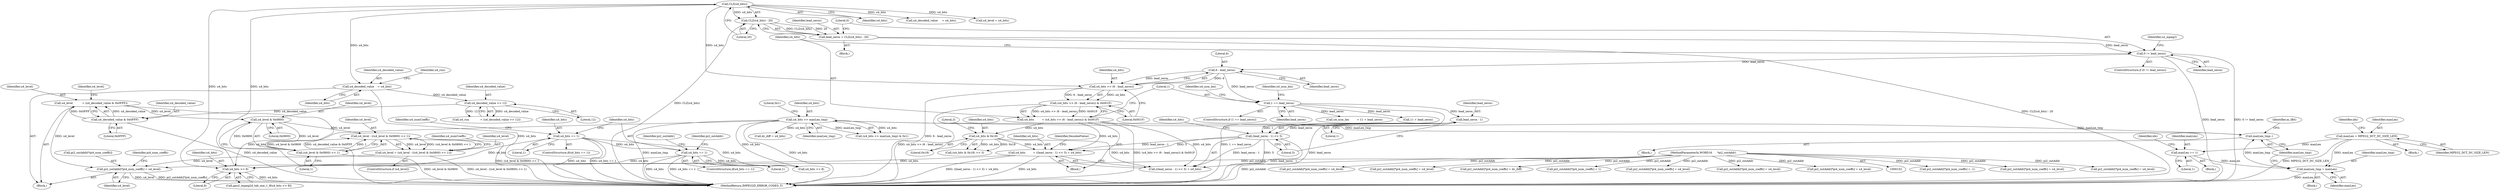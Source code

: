 digraph "0_Android_8b4ed5a23175b7ffa56eea4678db7287f825e985@array" {
"1000636" [label="(Call,pi2_outAddr[*pi4_num_coeffs] = u4_level)"];
"1000610" [label="(Call,u4_level = (u4_level - ((u4_level & 0x0800) << 1)))"];
"1000612" [label="(Call,u4_level - ((u4_level & 0x0800) << 1))"];
"1000615" [label="(Call,u4_level & 0x0800)"];
"1000603" [label="(Call,u4_level           = (u4_decoded_value & 0x0FFF))"];
"1000605" [label="(Call,u4_decoded_value & 0x0FFF)"];
"1000600" [label="(Call,u4_decoded_value >> 12)"];
"1000595" [label="(Call,u4_decoded_value    = u4_bits)"];
"1000492" [label="(Call,CLZ(u4_bits))"];
"1000425" [label="(Call,u4_bits >> 8)"];
"1000343" [label="(Call,u4_bits == 1)"];
"1000338" [label="(Call,u4_bits == 1)"];
"1000533" [label="(Call,u4_bits         = ((lead_zeros - 1) << 5) + u4_bits)"];
"1000536" [label="(Call,(lead_zeros - 1) << 5)"];
"1000537" [label="(Call,lead_zeros - 1)"];
"1000510" [label="(Call,1 == lead_zeros)"];
"1000505" [label="(Call,6 - lead_zeros)"];
"1000496" [label="(Call,0 != lead_zeros)"];
"1000489" [label="(Call,lead_zeros = CLZ(u4_bits) - 20)"];
"1000491" [label="(Call,CLZ(u4_bits) - 20)"];
"1000519" [label="(Call,u4_bits & 0x18)"];
"1000500" [label="(Call,u4_bits         = (u4_bits >> (6 - lead_zeros)) & 0x001F)"];
"1000502" [label="(Call,(u4_bits >> (6 - lead_zeros)) & 0x001F)"];
"1000503" [label="(Call,u4_bits >> (6 - lead_zeros))"];
"1000251" [label="(Call,u4_bits >> maxLen_tmp)"];
"1000244" [label="(Call,maxLen_tmp--)"];
"1000238" [label="(Call,maxLen_tmp = maxLen)"];
"1000216" [label="(Call,maxLen = MPEG2_DCT_DC_SIZE_LEN)"];
"1000227" [label="(Call,maxLen += 1)"];
"1000614" [label="(Call,(u4_level & 0x0800) << 1)"];
"1000154" [label="(MethodParameterIn,WORD16      *pi2_outAddr)"];
"1000533" [label="(Call,u4_bits         = ((lead_zeros - 1) << 5) + u4_bits)"];
"1000339" [label="(Identifier,u4_bits)"];
"1000541" [label="(Identifier,u4_bits)"];
"1000347" [label="(Call,pi2_outAddr[*pi4_num_coeffs] = -1)"];
"1000539" [label="(Literal,1)"];
"1000499" [label="(Block,)"];
"1000641" [label="(Identifier,u4_level)"];
"1000595" [label="(Call,u4_decoded_value    = u4_bits)"];
"1000506" [label="(Literal,6)"];
"1000495" [label="(ControlStructure,if (0 != lead_zeros))"];
"1000488" [label="(Block,)"];
"1000515" [label="(Identifier,u4_sym_len)"];
"1000620" [label="(Identifier,u4_numCoeffs)"];
"1000603" [label="(Call,u4_level           = (u4_decoded_value & 0x0FFF))"];
"1000216" [label="(Call,maxLen = MPEG2_DCT_DC_SIZE_LEN)"];
"1000750" [label="(Call,u4_bits >> 8)"];
"1000489" [label="(Call,lead_zeros = CLZ(u4_bits) - 20)"];
"1000239" [label="(Identifier,maxLen_tmp)"];
"1000252" [label="(Identifier,u4_bits)"];
"1000596" [label="(Identifier,u4_decoded_value)"];
"1000503" [label="(Call,u4_bits >> (6 - lead_zeros))"];
"1000530" [label="(Call,11 + lead_zeros)"];
"1000247" [label="(Identifier,m_iBit)"];
"1000217" [label="(Identifier,maxLen)"];
"1000511" [label="(Literal,1)"];
"1000343" [label="(Call,u4_bits == 1)"];
"1000220" [label="(Identifier,idx)"];
"1000467" [label="(Call,pi2_outAddr[*pi4_num_coeffs] = u4_level)"];
"1000891" [label="(Call,pi2_outAddr[*pi4_num_coeffs] = u4_level)"];
"1000243" [label="(Block,)"];
"1000602" [label="(Literal,12)"];
"1000636" [label="(Call,pi2_outAddr[*pi4_num_coeffs] = u4_level)"];
"1000512" [label="(Identifier,lead_zeros)"];
"1000508" [label="(Literal,0x001F)"];
"1000427" [label="(Literal,8)"];
"1000614" [label="(Call,(u4_level & 0x0800) << 1)"];
"1000522" [label="(Literal,3)"];
"1000616" [label="(Identifier,u4_level)"];
"1000491" [label="(Call,CLZ(u4_bits) - 20)"];
"1000706" [label="(Call,pi2_outAddr[*pi4_num_coeffs] = u4_level)"];
"1000240" [label="(Identifier,maxLen)"];
"1000494" [label="(Literal,20)"];
"1000950" [label="(Call,pi2_outAddr[*pi4_num_coeffs] = u4_level)"];
"1000598" [label="(Call,u4_run             = (u4_decoded_value >> 12))"];
"1000518" [label="(Call,(u4_bits & 0x18) >> 3)"];
"1000493" [label="(Identifier,u4_bits)"];
"1000536" [label="(Call,(lead_zeros - 1) << 5)"];
"1000278" [label="(Call,dc_diff = u4_bits)"];
"1000519" [label="(Call,u4_bits & 0x18)"];
"1000597" [label="(Identifier,u4_bits)"];
"1000231" [label="(Identifier,idx)"];
"1000502" [label="(Call,(u4_bits >> (6 - lead_zeros)) & 0x001F)"];
"1000520" [label="(Identifier,u4_bits)"];
"1000650" [label="(Call,u4_decoded_value     = u4_bits)"];
"1000229" [label="(Literal,1)"];
"1000612" [label="(Call,u4_level - ((u4_level & 0x0800) << 1))"];
"1000303" [label="(Call,pi2_outAddr[*pi4_num_coeffs] = dc_diff)"];
"1000613" [label="(Identifier,u4_level)"];
"1000356" [label="(Call,pi2_outAddr[*pi4_num_coeffs] = 1)"];
"1000344" [label="(Identifier,u4_bits)"];
"1000589" [label="(Identifier,u2_mpeg2)"];
"1000599" [label="(Identifier,u4_run)"];
"1000501" [label="(Identifier,u4_bits)"];
"1000577" [label="(Call,pi2_outAddr[*pi4_num_coeffs] = u4_level)"];
"1000218" [label="(Identifier,MPEG2_DCT_DC_SIZE_LEN)"];
"1000600" [label="(Call,u4_decoded_value >> 12)"];
"1000617" [label="(Literal,0x0800)"];
"1000338" [label="(Call,u4_bits == 1)"];
"1000604" [label="(Identifier,u4_level)"];
"1000498" [label="(Identifier,lead_zeros)"];
"1000610" [label="(Call,u4_level = (u4_level - ((u4_level & 0x0800) << 1)))"];
"1000500" [label="(Call,u4_bits         = (u4_bits >> (6 - lead_zeros)) & 0x001F)"];
"1000425" [label="(Call,u4_bits >> 8)"];
"1000426" [label="(Identifier,u4_bits)"];
"1000637" [label="(Call,pi2_outAddr[*pi4_num_coeffs])"];
"1000591" [label="(Block,)"];
"1000540" [label="(Literal,5)"];
"1000537" [label="(Call,lead_zeros - 1)"];
"1000507" [label="(Identifier,lead_zeros)"];
"1000609" [label="(Identifier,u4_level)"];
"1000529" [label="(Identifier,u4_sym_len)"];
"1000606" [label="(Identifier,u4_decoded_value)"];
"1000505" [label="(Call,6 - lead_zeros)"];
"1000253" [label="(Identifier,maxLen_tmp)"];
"1000250" [label="(Call,(u4_bits >> maxLen_tmp) & 0x1)"];
"1000245" [label="(Identifier,maxLen_tmp)"];
"1000607" [label="(Literal,0x0FFF)"];
"1000538" [label="(Identifier,lead_zeros)"];
"1000611" [label="(Identifier,u4_level)"];
"1000601" [label="(Identifier,u4_decoded_value)"];
"1000644" [label="(Identifier,pi4_num_coeffs)"];
"1000232" [label="(Block,)"];
"1000535" [label="(Call,((lead_zeros - 1) << 5) + u4_bits)"];
"1000154" [label="(MethodParameterIn,WORD16      *pi2_outAddr)"];
"1000492" [label="(Call,CLZ(u4_bits))"];
"1000349" [label="(Identifier,pi2_outAddr)"];
"1000605" [label="(Call,u4_decoded_value & 0x0FFF)"];
"1000504" [label="(Identifier,u4_bits)"];
"1000227" [label="(Call,maxLen += 1)"];
"1000679" [label="(Call,u4_level = u4_bits)"];
"1000543" [label="(Identifier,DecodedValue)"];
"1000211" [label="(Block,)"];
"1001064" [label="(MethodReturn,IMPEG2D_ERROR_CODES_T)"];
"1000238" [label="(Call,maxLen_tmp = maxLen)"];
"1000226" [label="(Block,)"];
"1000615" [label="(Call,u4_level & 0x0800)"];
"1000340" [label="(Literal,1)"];
"1000509" [label="(ControlStructure,if (1 == lead_zeros))"];
"1000608" [label="(ControlStructure,if (u4_level))"];
"1001020" [label="(Call,pi2_outAddr[*pi4_num_coeffs] = u4_level)"];
"1000251" [label="(Call,u4_bits >> maxLen_tmp)"];
"1000254" [label="(Literal,0x1)"];
"1000794" [label="(Call,pi2_outAddr[*pi4_num_coeffs] = u4_level)"];
"1000496" [label="(Call,0 != lead_zeros)"];
"1000521" [label="(Literal,0x18)"];
"1000337" [label="(ControlStructure,if(u4_bits == 1))"];
"1000497" [label="(Literal,0)"];
"1000385" [label="(Identifier,u4_numCoeffs)"];
"1000244" [label="(Call,maxLen_tmp--)"];
"1000490" [label="(Identifier,lead_zeros)"];
"1000358" [label="(Identifier,pi2_outAddr)"];
"1000345" [label="(Literal,1)"];
"1000534" [label="(Identifier,u4_bits)"];
"1000423" [label="(Call,gau2_impeg2d_tab_one_1_9[u4_bits >> 8])"];
"1000618" [label="(Literal,1)"];
"1000510" [label="(Call,1 == lead_zeros)"];
"1000528" [label="(Call,u4_sym_len         = 11 + lead_zeros)"];
"1000342" [label="(ControlStructure,if(u4_bits == 1))"];
"1000228" [label="(Identifier,maxLen)"];
"1000636" -> "1000591"  [label="AST: "];
"1000636" -> "1000641"  [label="CFG: "];
"1000637" -> "1000636"  [label="AST: "];
"1000641" -> "1000636"  [label="AST: "];
"1000644" -> "1000636"  [label="CFG: "];
"1000636" -> "1001064"  [label="DDG: u4_level"];
"1000636" -> "1001064"  [label="DDG: pi2_outAddr[*pi4_num_coeffs]"];
"1000610" -> "1000636"  [label="DDG: u4_level"];
"1000603" -> "1000636"  [label="DDG: u4_level"];
"1000154" -> "1000636"  [label="DDG: pi2_outAddr"];
"1000610" -> "1000608"  [label="AST: "];
"1000610" -> "1000612"  [label="CFG: "];
"1000611" -> "1000610"  [label="AST: "];
"1000612" -> "1000610"  [label="AST: "];
"1000620" -> "1000610"  [label="CFG: "];
"1000610" -> "1001064"  [label="DDG: u4_level - ((u4_level & 0x0800) << 1)"];
"1000612" -> "1000610"  [label="DDG: u4_level"];
"1000612" -> "1000610"  [label="DDG: (u4_level & 0x0800) << 1"];
"1000612" -> "1000614"  [label="CFG: "];
"1000613" -> "1000612"  [label="AST: "];
"1000614" -> "1000612"  [label="AST: "];
"1000612" -> "1001064"  [label="DDG: (u4_level & 0x0800) << 1"];
"1000615" -> "1000612"  [label="DDG: u4_level"];
"1000614" -> "1000612"  [label="DDG: u4_level & 0x0800"];
"1000614" -> "1000612"  [label="DDG: 1"];
"1000615" -> "1000614"  [label="AST: "];
"1000615" -> "1000617"  [label="CFG: "];
"1000616" -> "1000615"  [label="AST: "];
"1000617" -> "1000615"  [label="AST: "];
"1000618" -> "1000615"  [label="CFG: "];
"1000615" -> "1000614"  [label="DDG: u4_level"];
"1000615" -> "1000614"  [label="DDG: 0x0800"];
"1000603" -> "1000615"  [label="DDG: u4_level"];
"1000603" -> "1000591"  [label="AST: "];
"1000603" -> "1000605"  [label="CFG: "];
"1000604" -> "1000603"  [label="AST: "];
"1000605" -> "1000603"  [label="AST: "];
"1000609" -> "1000603"  [label="CFG: "];
"1000603" -> "1001064"  [label="DDG: u4_decoded_value & 0x0FFF"];
"1000605" -> "1000603"  [label="DDG: u4_decoded_value"];
"1000605" -> "1000603"  [label="DDG: 0x0FFF"];
"1000605" -> "1000607"  [label="CFG: "];
"1000606" -> "1000605"  [label="AST: "];
"1000607" -> "1000605"  [label="AST: "];
"1000605" -> "1001064"  [label="DDG: u4_decoded_value"];
"1000600" -> "1000605"  [label="DDG: u4_decoded_value"];
"1000600" -> "1000598"  [label="AST: "];
"1000600" -> "1000602"  [label="CFG: "];
"1000601" -> "1000600"  [label="AST: "];
"1000602" -> "1000600"  [label="AST: "];
"1000598" -> "1000600"  [label="CFG: "];
"1000600" -> "1000598"  [label="DDG: u4_decoded_value"];
"1000600" -> "1000598"  [label="DDG: 12"];
"1000595" -> "1000600"  [label="DDG: u4_decoded_value"];
"1000595" -> "1000591"  [label="AST: "];
"1000595" -> "1000597"  [label="CFG: "];
"1000596" -> "1000595"  [label="AST: "];
"1000597" -> "1000595"  [label="AST: "];
"1000599" -> "1000595"  [label="CFG: "];
"1000595" -> "1001064"  [label="DDG: u4_bits"];
"1000492" -> "1000595"  [label="DDG: u4_bits"];
"1000492" -> "1000491"  [label="AST: "];
"1000492" -> "1000493"  [label="CFG: "];
"1000493" -> "1000492"  [label="AST: "];
"1000494" -> "1000492"  [label="CFG: "];
"1000492" -> "1000425"  [label="DDG: u4_bits"];
"1000492" -> "1000491"  [label="DDG: u4_bits"];
"1000425" -> "1000492"  [label="DDG: u4_bits"];
"1000492" -> "1000503"  [label="DDG: u4_bits"];
"1000492" -> "1000650"  [label="DDG: u4_bits"];
"1000492" -> "1000679"  [label="DDG: u4_bits"];
"1000425" -> "1000423"  [label="AST: "];
"1000425" -> "1000427"  [label="CFG: "];
"1000426" -> "1000425"  [label="AST: "];
"1000427" -> "1000425"  [label="AST: "];
"1000423" -> "1000425"  [label="CFG: "];
"1000425" -> "1001064"  [label="DDG: u4_bits"];
"1000343" -> "1000425"  [label="DDG: u4_bits"];
"1000533" -> "1000425"  [label="DDG: u4_bits"];
"1000338" -> "1000425"  [label="DDG: u4_bits"];
"1000251" -> "1000425"  [label="DDG: u4_bits"];
"1000343" -> "1000342"  [label="AST: "];
"1000343" -> "1000345"  [label="CFG: "];
"1000344" -> "1000343"  [label="AST: "];
"1000345" -> "1000343"  [label="AST: "];
"1000349" -> "1000343"  [label="CFG: "];
"1000358" -> "1000343"  [label="CFG: "];
"1000343" -> "1001064"  [label="DDG: u4_bits"];
"1000343" -> "1001064"  [label="DDG: u4_bits == 1"];
"1000338" -> "1000343"  [label="DDG: u4_bits"];
"1000343" -> "1000750"  [label="DDG: u4_bits"];
"1000338" -> "1000337"  [label="AST: "];
"1000338" -> "1000340"  [label="CFG: "];
"1000339" -> "1000338"  [label="AST: "];
"1000340" -> "1000338"  [label="AST: "];
"1000344" -> "1000338"  [label="CFG: "];
"1000385" -> "1000338"  [label="CFG: "];
"1000338" -> "1001064"  [label="DDG: u4_bits"];
"1000338" -> "1001064"  [label="DDG: u4_bits == 1"];
"1000338" -> "1000750"  [label="DDG: u4_bits"];
"1000533" -> "1000499"  [label="AST: "];
"1000533" -> "1000535"  [label="CFG: "];
"1000534" -> "1000533"  [label="AST: "];
"1000535" -> "1000533"  [label="AST: "];
"1000543" -> "1000533"  [label="CFG: "];
"1000533" -> "1001064"  [label="DDG: u4_bits"];
"1000533" -> "1001064"  [label="DDG: ((lead_zeros - 1) << 5) + u4_bits"];
"1000536" -> "1000533"  [label="DDG: lead_zeros - 1"];
"1000536" -> "1000533"  [label="DDG: 5"];
"1000519" -> "1000533"  [label="DDG: u4_bits"];
"1000500" -> "1000533"  [label="DDG: u4_bits"];
"1000536" -> "1000535"  [label="AST: "];
"1000536" -> "1000540"  [label="CFG: "];
"1000537" -> "1000536"  [label="AST: "];
"1000540" -> "1000536"  [label="AST: "];
"1000541" -> "1000536"  [label="CFG: "];
"1000536" -> "1001064"  [label="DDG: lead_zeros - 1"];
"1000536" -> "1000535"  [label="DDG: lead_zeros - 1"];
"1000536" -> "1000535"  [label="DDG: 5"];
"1000537" -> "1000536"  [label="DDG: lead_zeros"];
"1000537" -> "1000536"  [label="DDG: 1"];
"1000537" -> "1000539"  [label="CFG: "];
"1000538" -> "1000537"  [label="AST: "];
"1000539" -> "1000537"  [label="AST: "];
"1000540" -> "1000537"  [label="CFG: "];
"1000537" -> "1001064"  [label="DDG: lead_zeros"];
"1000510" -> "1000537"  [label="DDG: lead_zeros"];
"1000510" -> "1000509"  [label="AST: "];
"1000510" -> "1000512"  [label="CFG: "];
"1000511" -> "1000510"  [label="AST: "];
"1000512" -> "1000510"  [label="AST: "];
"1000515" -> "1000510"  [label="CFG: "];
"1000529" -> "1000510"  [label="CFG: "];
"1000510" -> "1001064"  [label="DDG: 1 == lead_zeros"];
"1000505" -> "1000510"  [label="DDG: lead_zeros"];
"1000510" -> "1000528"  [label="DDG: lead_zeros"];
"1000510" -> "1000530"  [label="DDG: lead_zeros"];
"1000505" -> "1000503"  [label="AST: "];
"1000505" -> "1000507"  [label="CFG: "];
"1000506" -> "1000505"  [label="AST: "];
"1000507" -> "1000505"  [label="AST: "];
"1000503" -> "1000505"  [label="CFG: "];
"1000505" -> "1000503"  [label="DDG: 6"];
"1000505" -> "1000503"  [label="DDG: lead_zeros"];
"1000496" -> "1000505"  [label="DDG: lead_zeros"];
"1000496" -> "1000495"  [label="AST: "];
"1000496" -> "1000498"  [label="CFG: "];
"1000497" -> "1000496"  [label="AST: "];
"1000498" -> "1000496"  [label="AST: "];
"1000501" -> "1000496"  [label="CFG: "];
"1000589" -> "1000496"  [label="CFG: "];
"1000496" -> "1001064"  [label="DDG: 0 != lead_zeros"];
"1000496" -> "1001064"  [label="DDG: lead_zeros"];
"1000489" -> "1000496"  [label="DDG: lead_zeros"];
"1000489" -> "1000488"  [label="AST: "];
"1000489" -> "1000491"  [label="CFG: "];
"1000490" -> "1000489"  [label="AST: "];
"1000491" -> "1000489"  [label="AST: "];
"1000497" -> "1000489"  [label="CFG: "];
"1000489" -> "1001064"  [label="DDG: CLZ(u4_bits) - 20"];
"1000491" -> "1000489"  [label="DDG: CLZ(u4_bits)"];
"1000491" -> "1000489"  [label="DDG: 20"];
"1000491" -> "1000494"  [label="CFG: "];
"1000494" -> "1000491"  [label="AST: "];
"1000491" -> "1001064"  [label="DDG: CLZ(u4_bits)"];
"1000519" -> "1000518"  [label="AST: "];
"1000519" -> "1000521"  [label="CFG: "];
"1000520" -> "1000519"  [label="AST: "];
"1000521" -> "1000519"  [label="AST: "];
"1000522" -> "1000519"  [label="CFG: "];
"1000519" -> "1000518"  [label="DDG: u4_bits"];
"1000519" -> "1000518"  [label="DDG: 0x18"];
"1000500" -> "1000519"  [label="DDG: u4_bits"];
"1000519" -> "1000535"  [label="DDG: u4_bits"];
"1000500" -> "1000499"  [label="AST: "];
"1000500" -> "1000502"  [label="CFG: "];
"1000501" -> "1000500"  [label="AST: "];
"1000502" -> "1000500"  [label="AST: "];
"1000511" -> "1000500"  [label="CFG: "];
"1000500" -> "1001064"  [label="DDG: (u4_bits >> (6 - lead_zeros)) & 0x001F"];
"1000502" -> "1000500"  [label="DDG: u4_bits >> (6 - lead_zeros)"];
"1000502" -> "1000500"  [label="DDG: 0x001F"];
"1000500" -> "1000535"  [label="DDG: u4_bits"];
"1000502" -> "1000508"  [label="CFG: "];
"1000503" -> "1000502"  [label="AST: "];
"1000508" -> "1000502"  [label="AST: "];
"1000502" -> "1001064"  [label="DDG: u4_bits >> (6 - lead_zeros)"];
"1000503" -> "1000502"  [label="DDG: u4_bits"];
"1000503" -> "1000502"  [label="DDG: 6 - lead_zeros"];
"1000504" -> "1000503"  [label="AST: "];
"1000508" -> "1000503"  [label="CFG: "];
"1000503" -> "1001064"  [label="DDG: 6 - lead_zeros"];
"1000251" -> "1000250"  [label="AST: "];
"1000251" -> "1000253"  [label="CFG: "];
"1000252" -> "1000251"  [label="AST: "];
"1000253" -> "1000251"  [label="AST: "];
"1000254" -> "1000251"  [label="CFG: "];
"1000251" -> "1001064"  [label="DDG: maxLen_tmp"];
"1000251" -> "1001064"  [label="DDG: u4_bits"];
"1000251" -> "1000244"  [label="DDG: maxLen_tmp"];
"1000251" -> "1000250"  [label="DDG: u4_bits"];
"1000251" -> "1000250"  [label="DDG: maxLen_tmp"];
"1000244" -> "1000251"  [label="DDG: maxLen_tmp"];
"1000251" -> "1000278"  [label="DDG: u4_bits"];
"1000251" -> "1000750"  [label="DDG: u4_bits"];
"1000244" -> "1000243"  [label="AST: "];
"1000244" -> "1000245"  [label="CFG: "];
"1000245" -> "1000244"  [label="AST: "];
"1000247" -> "1000244"  [label="CFG: "];
"1000238" -> "1000244"  [label="DDG: maxLen_tmp"];
"1000238" -> "1000232"  [label="AST: "];
"1000238" -> "1000240"  [label="CFG: "];
"1000239" -> "1000238"  [label="AST: "];
"1000240" -> "1000238"  [label="AST: "];
"1000245" -> "1000238"  [label="CFG: "];
"1000238" -> "1001064"  [label="DDG: maxLen"];
"1000216" -> "1000238"  [label="DDG: maxLen"];
"1000227" -> "1000238"  [label="DDG: maxLen"];
"1000216" -> "1000211"  [label="AST: "];
"1000216" -> "1000218"  [label="CFG: "];
"1000217" -> "1000216"  [label="AST: "];
"1000218" -> "1000216"  [label="AST: "];
"1000220" -> "1000216"  [label="CFG: "];
"1000216" -> "1001064"  [label="DDG: MPEG2_DCT_DC_SIZE_LEN"];
"1000216" -> "1000227"  [label="DDG: maxLen"];
"1000227" -> "1000226"  [label="AST: "];
"1000227" -> "1000229"  [label="CFG: "];
"1000228" -> "1000227"  [label="AST: "];
"1000229" -> "1000227"  [label="AST: "];
"1000231" -> "1000227"  [label="CFG: "];
"1000614" -> "1000618"  [label="CFG: "];
"1000618" -> "1000614"  [label="AST: "];
"1000614" -> "1001064"  [label="DDG: u4_level & 0x0800"];
"1000154" -> "1000152"  [label="AST: "];
"1000154" -> "1001064"  [label="DDG: pi2_outAddr"];
"1000154" -> "1000303"  [label="DDG: pi2_outAddr"];
"1000154" -> "1000347"  [label="DDG: pi2_outAddr"];
"1000154" -> "1000356"  [label="DDG: pi2_outAddr"];
"1000154" -> "1000467"  [label="DDG: pi2_outAddr"];
"1000154" -> "1000577"  [label="DDG: pi2_outAddr"];
"1000154" -> "1000706"  [label="DDG: pi2_outAddr"];
"1000154" -> "1000794"  [label="DDG: pi2_outAddr"];
"1000154" -> "1000891"  [label="DDG: pi2_outAddr"];
"1000154" -> "1000950"  [label="DDG: pi2_outAddr"];
"1000154" -> "1001020"  [label="DDG: pi2_outAddr"];
}
